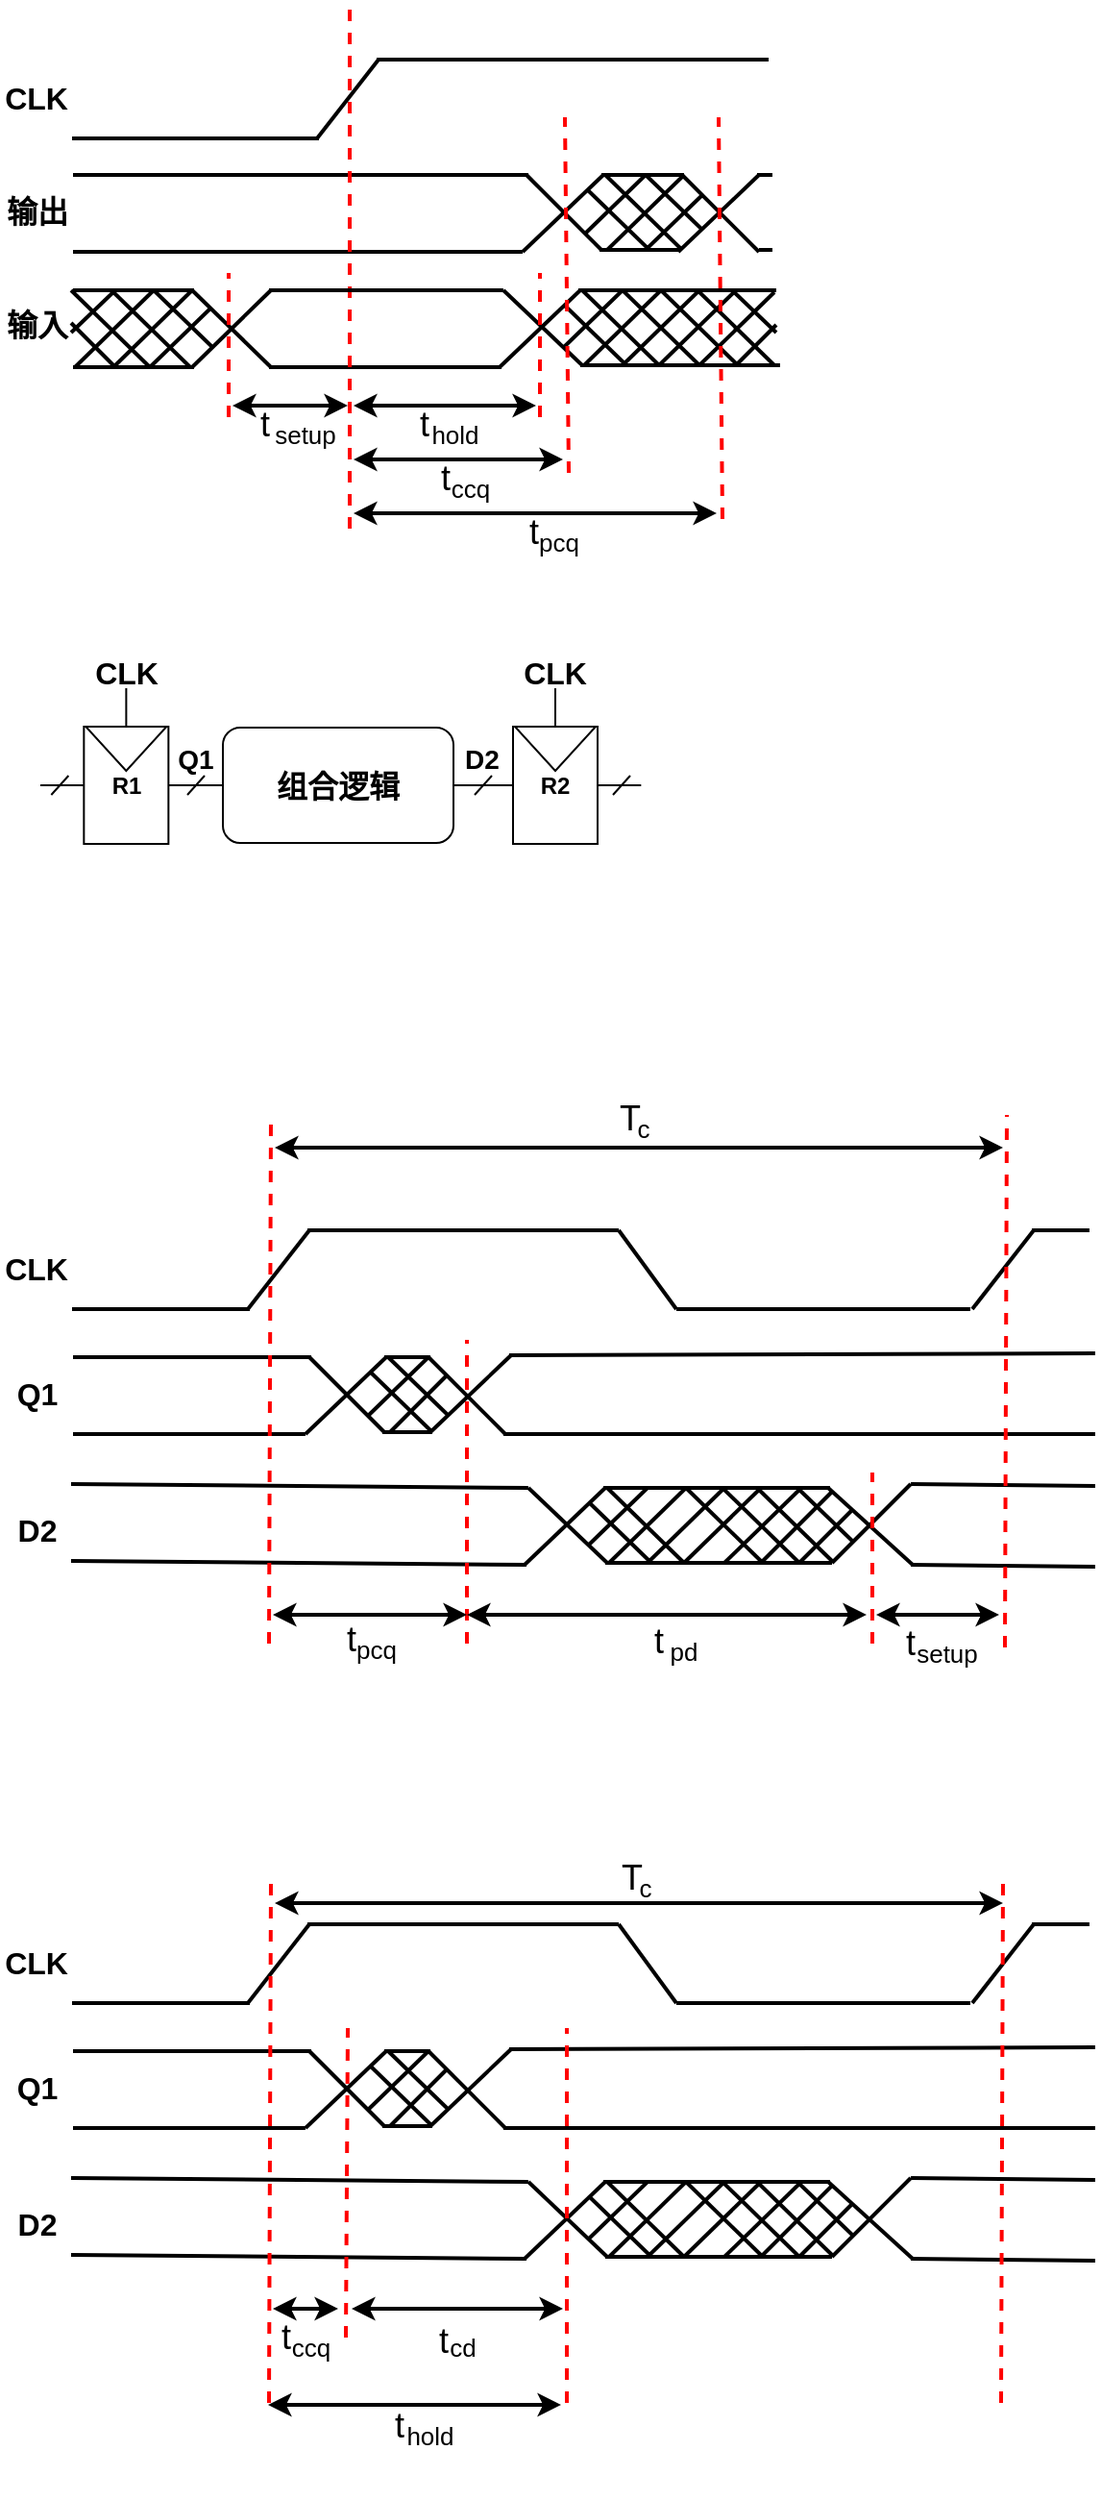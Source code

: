 <mxfile version="14.1.8" type="device"><diagram id="nhu87JYntG-xv5mdBxe4" name="第 1 页"><mxGraphModel dx="221" dy="861" grid="0" gridSize="10" guides="1" tooltips="1" connect="1" arrows="1" fold="1" page="0" pageScale="1" pageWidth="827" pageHeight="1169" math="0" shadow="0"><root><mxCell id="0"/><mxCell id="1" parent="0"/><mxCell id="WSXfVGeZYD7CSuH8frud-1" value="" style="endArrow=none;html=1;strokeWidth=2;" edge="1" parent="1"><mxGeometry width="50" height="50" relative="1" as="geometry"><mxPoint x="625" y="-6" as="sourcePoint"/><mxPoint x="829" y="-6" as="targetPoint"/></mxGeometry></mxCell><mxCell id="WSXfVGeZYD7CSuH8frud-2" value="" style="endArrow=none;html=1;strokeWidth=2;" edge="1" parent="1"><mxGeometry width="50" height="50" relative="1" as="geometry"><mxPoint x="626" y="-6" as="sourcePoint"/><mxPoint x="594" y="35" as="targetPoint"/></mxGeometry></mxCell><mxCell id="WSXfVGeZYD7CSuH8frud-3" value="" style="endArrow=none;html=1;strokeWidth=2;" edge="1" parent="1"><mxGeometry width="50" height="50" relative="1" as="geometry"><mxPoint x="466.5" y="35" as="sourcePoint"/><mxPoint x="595" y="35" as="targetPoint"/></mxGeometry></mxCell><mxCell id="WSXfVGeZYD7CSuH8frud-4" value="" style="endArrow=none;html=1;strokeWidth=2;" edge="1" parent="1"><mxGeometry width="50" height="50" relative="1" as="geometry"><mxPoint x="467" y="54" as="sourcePoint"/><mxPoint x="704" y="54" as="targetPoint"/></mxGeometry></mxCell><mxCell id="WSXfVGeZYD7CSuH8frud-5" value="" style="endArrow=none;html=1;strokeWidth=2;" edge="1" parent="1"><mxGeometry width="50" height="50" relative="1" as="geometry"><mxPoint x="703" y="54" as="sourcePoint"/><mxPoint x="742" y="93" as="targetPoint"/></mxGeometry></mxCell><mxCell id="WSXfVGeZYD7CSuH8frud-6" value="" style="endArrow=none;html=1;strokeWidth=2;" edge="1" parent="1"><mxGeometry width="50" height="50" relative="1" as="geometry"><mxPoint x="467" y="94" as="sourcePoint"/><mxPoint x="701" y="94" as="targetPoint"/></mxGeometry></mxCell><mxCell id="WSXfVGeZYD7CSuH8frud-7" value="" style="endArrow=none;html=1;strokeWidth=2;" edge="1" parent="1"><mxGeometry width="50" height="50" relative="1" as="geometry"><mxPoint x="467" y="114" as="sourcePoint"/><mxPoint x="530" y="114" as="targetPoint"/></mxGeometry></mxCell><mxCell id="WSXfVGeZYD7CSuH8frud-8" value="" style="endArrow=none;html=1;strokeWidth=2;" edge="1" parent="1"><mxGeometry width="50" height="50" relative="1" as="geometry"><mxPoint x="529" y="114" as="sourcePoint"/><mxPoint x="570" y="154" as="targetPoint"/></mxGeometry></mxCell><mxCell id="WSXfVGeZYD7CSuH8frud-9" value="" style="endArrow=none;html=1;strokeWidth=2;" edge="1" parent="1"><mxGeometry width="50" height="50" relative="1" as="geometry"><mxPoint x="569" y="154" as="sourcePoint"/><mxPoint x="690" y="154" as="targetPoint"/></mxGeometry></mxCell><mxCell id="WSXfVGeZYD7CSuH8frud-17" value="&lt;span style=&quot;font-size: 16px&quot;&gt;&lt;b&gt;CLK&lt;/b&gt;&lt;/span&gt;" style="text;html=1;strokeColor=none;fillColor=none;align=center;verticalAlign=middle;whiteSpace=wrap;rounded=0;" vertex="1" parent="1"><mxGeometry x="438" y="4" width="20" height="20" as="geometry"/></mxCell><mxCell id="WSXfVGeZYD7CSuH8frud-21" value="" style="endArrow=none;html=1;strokeWidth=2;dashed=1;strokeColor=#FF0000;" edge="1" parent="1"><mxGeometry width="50" height="50" relative="1" as="geometry"><mxPoint x="611" y="238" as="sourcePoint"/><mxPoint x="611" y="-36" as="targetPoint"/></mxGeometry></mxCell><mxCell id="WSXfVGeZYD7CSuH8frud-22" value="" style="group" vertex="1" connectable="0" parent="1"><mxGeometry x="547" y="174" width="53" height="25" as="geometry"/></mxCell><mxCell id="WSXfVGeZYD7CSuH8frud-23" value="&lt;font style=&quot;font-size: 18px&quot;&gt;t&lt;/font&gt;" style="text;html=1;strokeColor=none;fillColor=none;align=center;verticalAlign=middle;whiteSpace=wrap;rounded=0;" vertex="1" parent="WSXfVGeZYD7CSuH8frud-22"><mxGeometry width="40" height="20" as="geometry"/></mxCell><mxCell id="WSXfVGeZYD7CSuH8frud-24" value="&lt;font style=&quot;font-size: 13px&quot;&gt;setup&lt;/font&gt;" style="text;html=1;strokeColor=none;fillColor=none;align=center;verticalAlign=middle;whiteSpace=wrap;rounded=0;" vertex="1" parent="WSXfVGeZYD7CSuH8frud-22"><mxGeometry x="21" y="5" width="40" height="20" as="geometry"/></mxCell><mxCell id="WSXfVGeZYD7CSuH8frud-25" value="" style="endArrow=classic;html=1;strokeColor=#000000;strokeWidth=2;startArrow=classic;startFill=1;" edge="1" parent="1"><mxGeometry width="50" height="50" relative="1" as="geometry"><mxPoint x="550" y="174" as="sourcePoint"/><mxPoint x="610" y="174" as="targetPoint"/></mxGeometry></mxCell><mxCell id="WSXfVGeZYD7CSuH8frud-27" value="&lt;span style=&quot;font-size: 16px&quot;&gt;&lt;b&gt;输出&lt;/b&gt;&lt;/span&gt;" style="text;html=1;strokeColor=none;fillColor=none;align=center;verticalAlign=middle;whiteSpace=wrap;rounded=0;" vertex="1" parent="1"><mxGeometry x="429.5" y="63" width="37" height="20" as="geometry"/></mxCell><mxCell id="WSXfVGeZYD7CSuH8frud-28" value="&lt;span style=&quot;font-size: 16px&quot;&gt;&lt;b&gt;输入&lt;/b&gt;&lt;/span&gt;" style="text;html=1;strokeColor=none;fillColor=none;align=center;verticalAlign=middle;whiteSpace=wrap;rounded=0;" vertex="1" parent="1"><mxGeometry x="429.5" y="122" width="37" height="20" as="geometry"/></mxCell><mxCell id="WSXfVGeZYD7CSuH8frud-30" value="" style="endArrow=none;html=1;strokeWidth=2;" edge="1" parent="1"><mxGeometry width="50" height="50" relative="1" as="geometry"><mxPoint x="701" y="94" as="sourcePoint"/><mxPoint x="743" y="54" as="targetPoint"/></mxGeometry></mxCell><mxCell id="WSXfVGeZYD7CSuH8frud-31" value="" style="endArrow=none;html=1;strokeWidth=2;" edge="1" parent="1"><mxGeometry width="50" height="50" relative="1" as="geometry"><mxPoint x="742" y="54" as="sourcePoint"/><mxPoint x="785" y="54" as="targetPoint"/></mxGeometry></mxCell><mxCell id="WSXfVGeZYD7CSuH8frud-32" value="" style="endArrow=none;html=1;strokeWidth=2;" edge="1" parent="1"><mxGeometry width="50" height="50" relative="1" as="geometry"><mxPoint x="741" y="93" as="sourcePoint"/><mxPoint x="783" y="93" as="targetPoint"/></mxGeometry></mxCell><mxCell id="WSXfVGeZYD7CSuH8frud-33" value="" style="endArrow=none;html=1;strokeWidth=2;" edge="1" parent="1"><mxGeometry width="50" height="50" relative="1" as="geometry"><mxPoint x="529" y="154" as="sourcePoint"/><mxPoint x="570" y="114" as="targetPoint"/></mxGeometry></mxCell><mxCell id="WSXfVGeZYD7CSuH8frud-34" value="" style="endArrow=none;html=1;strokeWidth=2;" edge="1" parent="1"><mxGeometry width="50" height="50" relative="1" as="geometry"><mxPoint x="569" y="114" as="sourcePoint"/><mxPoint x="691" y="114" as="targetPoint"/></mxGeometry></mxCell><mxCell id="WSXfVGeZYD7CSuH8frud-35" value="" style="endArrow=none;html=1;strokeWidth=2;" edge="1" parent="1"><mxGeometry width="50" height="50" relative="1" as="geometry"><mxPoint x="467" y="154" as="sourcePoint"/><mxPoint x="530" y="154" as="targetPoint"/></mxGeometry></mxCell><mxCell id="WSXfVGeZYD7CSuH8frud-36" value="" style="endArrow=none;html=1;strokeWidth=2;" edge="1" parent="1"><mxGeometry width="50" height="50" relative="1" as="geometry"><mxPoint x="730" y="114" as="sourcePoint"/><mxPoint x="833" y="114" as="targetPoint"/></mxGeometry></mxCell><mxCell id="WSXfVGeZYD7CSuH8frud-37" value="" style="endArrow=none;html=1;strokeWidth=2;" edge="1" parent="1"><mxGeometry width="50" height="50" relative="1" as="geometry"><mxPoint x="689" y="154" as="sourcePoint"/><mxPoint x="731" y="114" as="targetPoint"/></mxGeometry></mxCell><mxCell id="WSXfVGeZYD7CSuH8frud-38" value="" style="endArrow=none;html=1;strokeWidth=2;" edge="1" parent="1"><mxGeometry width="50" height="50" relative="1" as="geometry"><mxPoint x="691" y="114" as="sourcePoint"/><mxPoint x="732" y="153" as="targetPoint"/></mxGeometry></mxCell><mxCell id="WSXfVGeZYD7CSuH8frud-39" value="" style="endArrow=none;html=1;strokeWidth=2;" edge="1" parent="1"><mxGeometry width="50" height="50" relative="1" as="geometry"><mxPoint x="731" y="153" as="sourcePoint"/><mxPoint x="835" y="153" as="targetPoint"/></mxGeometry></mxCell><mxCell id="WSXfVGeZYD7CSuH8frud-40" value="" style="endArrow=none;html=1;strokeWidth=2;dashed=1;strokeColor=#FF0000;" edge="1" parent="1"><mxGeometry width="50" height="50" relative="1" as="geometry"><mxPoint x="548" y="180" as="sourcePoint"/><mxPoint x="548" y="105" as="targetPoint"/></mxGeometry></mxCell><mxCell id="WSXfVGeZYD7CSuH8frud-41" value="" style="endArrow=none;html=1;strokeWidth=2;" edge="1" parent="1"><mxGeometry width="50" height="50" relative="1" as="geometry"><mxPoint x="487" y="114" as="sourcePoint"/><mxPoint x="528" y="154" as="targetPoint"/></mxGeometry></mxCell><mxCell id="WSXfVGeZYD7CSuH8frud-42" value="" style="endArrow=none;html=1;strokeWidth=2;" edge="1" parent="1"><mxGeometry width="50" height="50" relative="1" as="geometry"><mxPoint x="466.0" y="114" as="sourcePoint"/><mxPoint x="507" y="154" as="targetPoint"/></mxGeometry></mxCell><mxCell id="WSXfVGeZYD7CSuH8frud-43" value="" style="endArrow=none;html=1;strokeWidth=2;" edge="1" parent="1"><mxGeometry width="50" height="50" relative="1" as="geometry"><mxPoint x="488" y="154" as="sourcePoint"/><mxPoint x="529" y="114" as="targetPoint"/></mxGeometry></mxCell><mxCell id="WSXfVGeZYD7CSuH8frud-44" value="" style="endArrow=none;html=1;strokeWidth=2;" edge="1" parent="1"><mxGeometry width="50" height="50" relative="1" as="geometry"><mxPoint x="468" y="154" as="sourcePoint"/><mxPoint x="509" y="114" as="targetPoint"/></mxGeometry></mxCell><mxCell id="WSXfVGeZYD7CSuH8frud-45" value="" style="endArrow=none;html=1;strokeWidth=2;" edge="1" parent="1"><mxGeometry width="50" height="50" relative="1" as="geometry"><mxPoint x="509.0" y="114" as="sourcePoint"/><mxPoint x="540" y="144" as="targetPoint"/></mxGeometry></mxCell><mxCell id="WSXfVGeZYD7CSuH8frud-46" value="" style="endArrow=none;html=1;strokeWidth=2;" edge="1" parent="1"><mxGeometry width="50" height="50" relative="1" as="geometry"><mxPoint x="507" y="154" as="sourcePoint"/><mxPoint x="539" y="123" as="targetPoint"/></mxGeometry></mxCell><mxCell id="WSXfVGeZYD7CSuH8frud-47" value="" style="endArrow=none;html=1;strokeWidth=2;" edge="1" parent="1"><mxGeometry width="50" height="50" relative="1" as="geometry"><mxPoint x="732" y="114" as="sourcePoint"/><mxPoint x="772" y="153" as="targetPoint"/></mxGeometry></mxCell><mxCell id="WSXfVGeZYD7CSuH8frud-48" value="" style="endArrow=none;html=1;strokeWidth=2;" edge="1" parent="1"><mxGeometry width="50" height="50" relative="1" as="geometry"><mxPoint x="753" y="114" as="sourcePoint"/><mxPoint x="793" y="153" as="targetPoint"/></mxGeometry></mxCell><mxCell id="WSXfVGeZYD7CSuH8frud-49" value="" style="endArrow=none;html=1;strokeWidth=2;" edge="1" parent="1"><mxGeometry width="50" height="50" relative="1" as="geometry"><mxPoint x="773.0" y="114" as="sourcePoint"/><mxPoint x="813" y="153" as="targetPoint"/></mxGeometry></mxCell><mxCell id="WSXfVGeZYD7CSuH8frud-50" value="" style="endArrow=none;html=1;strokeWidth=2;" edge="1" parent="1"><mxGeometry width="50" height="50" relative="1" as="geometry"><mxPoint x="733" y="153" as="sourcePoint"/><mxPoint x="773" y="114" as="targetPoint"/></mxGeometry></mxCell><mxCell id="WSXfVGeZYD7CSuH8frud-51" value="" style="endArrow=none;html=1;strokeWidth=2;" edge="1" parent="1"><mxGeometry width="50" height="50" relative="1" as="geometry"><mxPoint x="753" y="153" as="sourcePoint"/><mxPoint x="793" y="114" as="targetPoint"/></mxGeometry></mxCell><mxCell id="WSXfVGeZYD7CSuH8frud-52" value="" style="endArrow=none;html=1;strokeWidth=2;" edge="1" parent="1"><mxGeometry width="50" height="50" relative="1" as="geometry"><mxPoint x="772" y="153" as="sourcePoint"/><mxPoint x="811" y="115" as="targetPoint"/></mxGeometry></mxCell><mxCell id="WSXfVGeZYD7CSuH8frud-53" value="" style="endArrow=none;html=1;strokeWidth=2;" edge="1" parent="1"><mxGeometry width="50" height="50" relative="1" as="geometry"><mxPoint x="723" y="122" as="sourcePoint"/><mxPoint x="755" y="153" as="targetPoint"/></mxGeometry></mxCell><mxCell id="WSXfVGeZYD7CSuH8frud-54" value="" style="endArrow=none;html=1;strokeWidth=2;" edge="1" parent="1"><mxGeometry width="50" height="50" relative="1" as="geometry"><mxPoint x="722" y="144" as="sourcePoint"/><mxPoint x="753" y="114" as="targetPoint"/></mxGeometry></mxCell><mxCell id="WSXfVGeZYD7CSuH8frud-55" value="" style="endArrow=none;html=1;strokeWidth=2;" edge="1" parent="1"><mxGeometry width="50" height="50" relative="1" as="geometry"><mxPoint x="792" y="114.0" as="sourcePoint"/><mxPoint x="832" y="153" as="targetPoint"/></mxGeometry></mxCell><mxCell id="WSXfVGeZYD7CSuH8frud-56" value="" style="endArrow=none;html=1;strokeWidth=2;" edge="1" parent="1"><mxGeometry width="50" height="50" relative="1" as="geometry"><mxPoint x="793" y="153" as="sourcePoint"/><mxPoint x="832.0" y="115" as="targetPoint"/></mxGeometry></mxCell><mxCell id="WSXfVGeZYD7CSuH8frud-57" value="" style="endArrow=none;html=1;strokeWidth=2;" edge="1" parent="1"><mxGeometry width="50" height="50" relative="1" as="geometry"><mxPoint x="810" y="114.0" as="sourcePoint"/><mxPoint x="833" y="136" as="targetPoint"/></mxGeometry></mxCell><mxCell id="WSXfVGeZYD7CSuH8frud-58" value="" style="endArrow=none;html=1;strokeWidth=2;" edge="1" parent="1"><mxGeometry width="50" height="50" relative="1" as="geometry"><mxPoint x="812" y="153" as="sourcePoint"/><mxPoint x="833" y="132" as="targetPoint"/></mxGeometry></mxCell><mxCell id="WSXfVGeZYD7CSuH8frud-60" value="" style="endArrow=none;html=1;strokeWidth=2;dashed=1;strokeColor=#FF0000;" edge="1" parent="1"><mxGeometry width="50" height="50" relative="1" as="geometry"><mxPoint x="710" y="180" as="sourcePoint"/><mxPoint x="710" y="105" as="targetPoint"/></mxGeometry></mxCell><mxCell id="WSXfVGeZYD7CSuH8frud-61" value="" style="endArrow=classic;html=1;strokeColor=#000000;strokeWidth=2;startArrow=classic;startFill=1;" edge="1" parent="1"><mxGeometry width="50" height="50" relative="1" as="geometry"><mxPoint x="613" y="174" as="sourcePoint"/><mxPoint x="708" y="174" as="targetPoint"/></mxGeometry></mxCell><mxCell id="WSXfVGeZYD7CSuH8frud-62" value="" style="endArrow=none;html=1;strokeWidth=2;dashed=1;strokeColor=#FF0000;" edge="1" parent="1"><mxGeometry width="50" height="50" relative="1" as="geometry"><mxPoint x="725" y="209" as="sourcePoint"/><mxPoint x="723" y="24" as="targetPoint"/></mxGeometry></mxCell><mxCell id="WSXfVGeZYD7CSuH8frud-63" value="" style="endArrow=classic;html=1;strokeColor=#000000;strokeWidth=2;startArrow=classic;startFill=1;" edge="1" parent="1"><mxGeometry width="50" height="50" relative="1" as="geometry"><mxPoint x="613" y="202" as="sourcePoint"/><mxPoint x="722" y="202" as="targetPoint"/></mxGeometry></mxCell><mxCell id="WSXfVGeZYD7CSuH8frud-64" value="" style="endArrow=none;html=1;strokeWidth=2;" edge="1" parent="1"><mxGeometry width="50" height="50" relative="1" as="geometry"><mxPoint x="784" y="54" as="sourcePoint"/><mxPoint x="824" y="94" as="targetPoint"/></mxGeometry></mxCell><mxCell id="WSXfVGeZYD7CSuH8frud-65" value="" style="endArrow=none;html=1;strokeWidth=2;" edge="1" parent="1"><mxGeometry width="50" height="50" relative="1" as="geometry"><mxPoint x="782" y="94" as="sourcePoint"/><mxPoint x="824" y="54" as="targetPoint"/></mxGeometry></mxCell><mxCell id="WSXfVGeZYD7CSuH8frud-66" value="" style="endArrow=none;html=1;strokeWidth=2;" edge="1" parent="1"><mxGeometry width="50" height="50" relative="1" as="geometry"><mxPoint x="744" y="54" as="sourcePoint"/><mxPoint x="784" y="93" as="targetPoint"/></mxGeometry></mxCell><mxCell id="WSXfVGeZYD7CSuH8frud-67" value="" style="endArrow=none;html=1;strokeWidth=2;" edge="1" parent="1"><mxGeometry width="50" height="50" relative="1" as="geometry"><mxPoint x="735" y="62" as="sourcePoint"/><mxPoint x="767" y="93" as="targetPoint"/></mxGeometry></mxCell><mxCell id="WSXfVGeZYD7CSuH8frud-68" value="" style="endArrow=none;html=1;strokeWidth=2;" edge="1" parent="1"><mxGeometry width="50" height="50" relative="1" as="geometry"><mxPoint x="765" y="54" as="sourcePoint"/><mxPoint x="794" y="82" as="targetPoint"/></mxGeometry></mxCell><mxCell id="WSXfVGeZYD7CSuH8frud-69" value="" style="endArrow=none;html=1;strokeWidth=2;" edge="1" parent="1"><mxGeometry width="50" height="50" relative="1" as="geometry"><mxPoint x="733" y="85" as="sourcePoint"/><mxPoint x="765" y="54" as="targetPoint"/></mxGeometry></mxCell><mxCell id="WSXfVGeZYD7CSuH8frud-70" value="" style="endArrow=none;html=1;strokeWidth=2;" edge="1" parent="1"><mxGeometry width="50" height="50" relative="1" as="geometry"><mxPoint x="745" y="93" as="sourcePoint"/><mxPoint x="784" y="55" as="targetPoint"/></mxGeometry></mxCell><mxCell id="WSXfVGeZYD7CSuH8frud-71" value="" style="endArrow=none;html=1;strokeWidth=2;" edge="1" parent="1"><mxGeometry width="50" height="50" relative="1" as="geometry"><mxPoint x="766" y="92" as="sourcePoint"/><mxPoint x="795" y="64" as="targetPoint"/></mxGeometry></mxCell><mxCell id="WSXfVGeZYD7CSuH8frud-72" value="" style="endArrow=none;html=1;strokeWidth=2;" edge="1" parent="1"><mxGeometry width="50" height="50" relative="1" as="geometry"><mxPoint x="823" y="54" as="sourcePoint"/><mxPoint x="831" y="54" as="targetPoint"/></mxGeometry></mxCell><mxCell id="WSXfVGeZYD7CSuH8frud-73" value="" style="endArrow=none;html=1;strokeWidth=2;" edge="1" parent="1"><mxGeometry width="50" height="50" relative="1" as="geometry"><mxPoint x="824" y="93" as="sourcePoint"/><mxPoint x="831" y="93" as="targetPoint"/></mxGeometry></mxCell><mxCell id="WSXfVGeZYD7CSuH8frud-74" value="" style="endArrow=none;html=1;strokeWidth=2;" edge="1" parent="1"><mxGeometry width="50" height="50" relative="1" as="geometry"><mxPoint x="824" y="93" as="sourcePoint"/><mxPoint x="830" y="93" as="targetPoint"/></mxGeometry></mxCell><mxCell id="WSXfVGeZYD7CSuH8frud-75" value="" style="endArrow=none;html=1;strokeWidth=2;dashed=1;strokeColor=#FF0000;" edge="1" parent="1"><mxGeometry width="50" height="50" relative="1" as="geometry"><mxPoint x="805" y="233" as="sourcePoint"/><mxPoint x="803" y="24" as="targetPoint"/></mxGeometry></mxCell><mxCell id="WSXfVGeZYD7CSuH8frud-76" value="" style="endArrow=classic;html=1;strokeColor=#000000;strokeWidth=2;startArrow=classic;startFill=1;" edge="1" parent="1"><mxGeometry width="50" height="50" relative="1" as="geometry"><mxPoint x="613.0" y="230" as="sourcePoint"/><mxPoint x="802" y="230" as="targetPoint"/></mxGeometry></mxCell><mxCell id="WSXfVGeZYD7CSuH8frud-77" value="" style="group" vertex="1" connectable="0" parent="1"><mxGeometry x="630" y="174" width="53" height="25" as="geometry"/></mxCell><mxCell id="WSXfVGeZYD7CSuH8frud-78" value="&lt;font style=&quot;font-size: 18px&quot;&gt;t&lt;/font&gt;" style="text;html=1;strokeColor=none;fillColor=none;align=center;verticalAlign=middle;whiteSpace=wrap;rounded=0;" vertex="1" parent="WSXfVGeZYD7CSuH8frud-77"><mxGeometry width="40" height="20" as="geometry"/></mxCell><mxCell id="WSXfVGeZYD7CSuH8frud-79" value="&lt;font style=&quot;font-size: 13px&quot;&gt;hold&lt;/font&gt;" style="text;html=1;strokeColor=none;fillColor=none;align=center;verticalAlign=middle;whiteSpace=wrap;rounded=0;" vertex="1" parent="WSXfVGeZYD7CSuH8frud-77"><mxGeometry x="16" y="5" width="40" height="20" as="geometry"/></mxCell><mxCell id="WSXfVGeZYD7CSuH8frud-80" value="" style="group" vertex="1" connectable="0" parent="1"><mxGeometry x="641" y="202" width="53" height="25" as="geometry"/></mxCell><mxCell id="WSXfVGeZYD7CSuH8frud-81" value="&lt;font style=&quot;font-size: 18px&quot;&gt;t&lt;/font&gt;" style="text;html=1;strokeColor=none;fillColor=none;align=center;verticalAlign=middle;whiteSpace=wrap;rounded=0;" vertex="1" parent="WSXfVGeZYD7CSuH8frud-80"><mxGeometry width="40" height="20" as="geometry"/></mxCell><mxCell id="WSXfVGeZYD7CSuH8frud-82" value="&lt;font style=&quot;font-size: 13px&quot;&gt;ccq&lt;/font&gt;" style="text;html=1;strokeColor=none;fillColor=none;align=center;verticalAlign=middle;whiteSpace=wrap;rounded=0;" vertex="1" parent="WSXfVGeZYD7CSuH8frud-80"><mxGeometry x="13" y="5" width="40" height="20" as="geometry"/></mxCell><mxCell id="WSXfVGeZYD7CSuH8frud-83" value="" style="group" vertex="1" connectable="0" parent="1"><mxGeometry x="687" y="230" width="53" height="25" as="geometry"/></mxCell><mxCell id="WSXfVGeZYD7CSuH8frud-84" value="&lt;font style=&quot;font-size: 18px&quot;&gt;t&lt;/font&gt;" style="text;html=1;strokeColor=none;fillColor=none;align=center;verticalAlign=middle;whiteSpace=wrap;rounded=0;" vertex="1" parent="WSXfVGeZYD7CSuH8frud-83"><mxGeometry width="40" height="20" as="geometry"/></mxCell><mxCell id="WSXfVGeZYD7CSuH8frud-85" value="&lt;font style=&quot;font-size: 13px&quot;&gt;pcq&lt;/font&gt;" style="text;html=1;strokeColor=none;fillColor=none;align=center;verticalAlign=middle;whiteSpace=wrap;rounded=0;" vertex="1" parent="WSXfVGeZYD7CSuH8frud-83"><mxGeometry x="13" y="5" width="40" height="20" as="geometry"/></mxCell><mxCell id="WSXfVGeZYD7CSuH8frud-86" value="" style="endArrow=none;html=1;strokeWidth=2;" edge="1" parent="1"><mxGeometry width="50" height="50" relative="1" as="geometry"><mxPoint x="466" y="131" as="sourcePoint"/><mxPoint x="489" y="154" as="targetPoint"/></mxGeometry></mxCell><mxCell id="WSXfVGeZYD7CSuH8frud-87" value="" style="endArrow=none;html=1;strokeWidth=2;" edge="1" parent="1"><mxGeometry width="50" height="50" relative="1" as="geometry"><mxPoint x="466" y="136" as="sourcePoint"/><mxPoint x="489" y="114" as="targetPoint"/></mxGeometry></mxCell><mxCell id="WSXfVGeZYD7CSuH8frud-103" style="edgeStyle=orthogonalEdgeStyle;rounded=0;orthogonalLoop=1;jettySize=auto;html=1;entryX=0;entryY=0.5;entryDx=0;entryDy=0;startArrow=none;startFill=0;endArrow=none;endFill=0;strokeColor=#000000;strokeWidth=1;" edge="1" parent="1" source="WSXfVGeZYD7CSuH8frud-90" target="WSXfVGeZYD7CSuH8frud-98"><mxGeometry relative="1" as="geometry"/></mxCell><mxCell id="WSXfVGeZYD7CSuH8frud-90" value="&lt;font style=&quot;font-size: 16px&quot;&gt;&lt;b&gt;组合逻辑&lt;/b&gt;&lt;/font&gt;" style="rounded=1;whiteSpace=wrap;html=1;" vertex="1" parent="1"><mxGeometry x="545" y="341.5" width="120" height="60" as="geometry"/></mxCell><mxCell id="WSXfVGeZYD7CSuH8frud-96" value="" style="group" vertex="1" connectable="0" parent="1"><mxGeometry x="472.67" y="303" width="44" height="99" as="geometry"/></mxCell><mxCell id="WSXfVGeZYD7CSuH8frud-88" value="&lt;b&gt;R1&lt;/b&gt;" style="rounded=0;whiteSpace=wrap;html=1;" vertex="1" parent="WSXfVGeZYD7CSuH8frud-96"><mxGeometry y="38" width="44" height="61" as="geometry"/></mxCell><mxCell id="WSXfVGeZYD7CSuH8frud-95" style="edgeStyle=orthogonalEdgeStyle;rounded=0;orthogonalLoop=1;jettySize=auto;html=1;startArrow=none;startFill=0;endArrow=none;endFill=0;strokeColor=#000000;strokeWidth=1;" edge="1" parent="WSXfVGeZYD7CSuH8frud-96" source="WSXfVGeZYD7CSuH8frud-89"><mxGeometry relative="1" as="geometry"><mxPoint x="22" y="18.262" as="targetPoint"/></mxGeometry></mxCell><mxCell id="WSXfVGeZYD7CSuH8frud-89" value="" style="triangle;whiteSpace=wrap;html=1;rotation=90;" vertex="1" parent="WSXfVGeZYD7CSuH8frud-96"><mxGeometry x="10.5" y="28.5" width="23" height="42" as="geometry"/></mxCell><mxCell id="WSXfVGeZYD7CSuH8frud-94" value="&lt;span style=&quot;font-size: 16px&quot;&gt;&lt;b&gt;CLK&lt;/b&gt;&lt;/span&gt;" style="text;html=1;strokeColor=none;fillColor=none;align=center;verticalAlign=middle;whiteSpace=wrap;rounded=0;" vertex="1" parent="WSXfVGeZYD7CSuH8frud-96"><mxGeometry x="12" width="20" height="20" as="geometry"/></mxCell><mxCell id="WSXfVGeZYD7CSuH8frud-97" value="" style="group" vertex="1" connectable="0" parent="1"><mxGeometry x="696" y="303" width="44" height="99" as="geometry"/></mxCell><mxCell id="WSXfVGeZYD7CSuH8frud-98" value="&lt;b&gt;R2&lt;/b&gt;" style="rounded=0;whiteSpace=wrap;html=1;" vertex="1" parent="WSXfVGeZYD7CSuH8frud-97"><mxGeometry y="38" width="44" height="61" as="geometry"/></mxCell><mxCell id="WSXfVGeZYD7CSuH8frud-99" style="edgeStyle=orthogonalEdgeStyle;rounded=0;orthogonalLoop=1;jettySize=auto;html=1;startArrow=none;startFill=0;endArrow=none;endFill=0;strokeColor=#000000;strokeWidth=1;" edge="1" parent="WSXfVGeZYD7CSuH8frud-97" source="WSXfVGeZYD7CSuH8frud-100"><mxGeometry relative="1" as="geometry"><mxPoint x="22" y="18.262" as="targetPoint"/></mxGeometry></mxCell><mxCell id="WSXfVGeZYD7CSuH8frud-100" value="" style="triangle;whiteSpace=wrap;html=1;rotation=90;" vertex="1" parent="WSXfVGeZYD7CSuH8frud-97"><mxGeometry x="10.5" y="28.5" width="23" height="42" as="geometry"/></mxCell><mxCell id="WSXfVGeZYD7CSuH8frud-101" value="&lt;span style=&quot;font-size: 16px&quot;&gt;&lt;b&gt;CLK&lt;/b&gt;&lt;/span&gt;" style="text;html=1;strokeColor=none;fillColor=none;align=center;verticalAlign=middle;whiteSpace=wrap;rounded=0;" vertex="1" parent="WSXfVGeZYD7CSuH8frud-97"><mxGeometry x="12" width="20" height="20" as="geometry"/></mxCell><mxCell id="WSXfVGeZYD7CSuH8frud-102" style="edgeStyle=orthogonalEdgeStyle;rounded=0;orthogonalLoop=1;jettySize=auto;html=1;entryX=0;entryY=0.5;entryDx=0;entryDy=0;startArrow=none;startFill=0;endArrow=none;endFill=0;strokeColor=#000000;strokeWidth=1;" edge="1" parent="1" source="WSXfVGeZYD7CSuH8frud-88" target="WSXfVGeZYD7CSuH8frud-90"><mxGeometry relative="1" as="geometry"/></mxCell><mxCell id="WSXfVGeZYD7CSuH8frud-104" style="edgeStyle=orthogonalEdgeStyle;rounded=0;orthogonalLoop=1;jettySize=auto;html=1;startArrow=none;startFill=0;endArrow=none;endFill=0;strokeColor=#000000;strokeWidth=1;" edge="1" parent="1" source="WSXfVGeZYD7CSuH8frud-88"><mxGeometry relative="1" as="geometry"><mxPoint x="450.003" y="371.5" as="targetPoint"/></mxGeometry></mxCell><mxCell id="WSXfVGeZYD7CSuH8frud-105" style="edgeStyle=orthogonalEdgeStyle;rounded=0;orthogonalLoop=1;jettySize=auto;html=1;startArrow=none;startFill=0;endArrow=none;endFill=0;strokeColor=#000000;strokeWidth=1;" edge="1" parent="1" source="WSXfVGeZYD7CSuH8frud-98"><mxGeometry relative="1" as="geometry"><mxPoint x="762.667" y="371.5" as="targetPoint"/></mxGeometry></mxCell><mxCell id="WSXfVGeZYD7CSuH8frud-106" value="" style="endArrow=none;html=1;strokeColor=#000000;strokeWidth=1;" edge="1" parent="1"><mxGeometry width="50" height="50" relative="1" as="geometry"><mxPoint x="526.5" y="376.5" as="sourcePoint"/><mxPoint x="535.5" y="366.5" as="targetPoint"/></mxGeometry></mxCell><mxCell id="WSXfVGeZYD7CSuH8frud-107" value="" style="endArrow=none;html=1;strokeColor=#000000;strokeWidth=1;" edge="1" parent="1"><mxGeometry width="50" height="50" relative="1" as="geometry"><mxPoint x="676" y="376.5" as="sourcePoint"/><mxPoint x="685" y="366.5" as="targetPoint"/></mxGeometry></mxCell><mxCell id="WSXfVGeZYD7CSuH8frud-108" value="" style="endArrow=none;html=1;strokeColor=#000000;strokeWidth=1;" edge="1" parent="1"><mxGeometry width="50" height="50" relative="1" as="geometry"><mxPoint x="455.67" y="376.5" as="sourcePoint"/><mxPoint x="464.67" y="366.5" as="targetPoint"/></mxGeometry></mxCell><mxCell id="WSXfVGeZYD7CSuH8frud-109" value="" style="endArrow=none;html=1;strokeColor=#000000;strokeWidth=1;" edge="1" parent="1"><mxGeometry width="50" height="50" relative="1" as="geometry"><mxPoint x="748" y="376.5" as="sourcePoint"/><mxPoint x="757" y="366.5" as="targetPoint"/></mxGeometry></mxCell><mxCell id="WSXfVGeZYD7CSuH8frud-110" value="&lt;b&gt;&lt;font style=&quot;font-size: 14px&quot;&gt;Q1&lt;/font&gt;&lt;/b&gt;" style="text;html=1;strokeColor=none;fillColor=none;align=center;verticalAlign=middle;whiteSpace=wrap;rounded=0;" vertex="1" parent="1"><mxGeometry x="521" y="348" width="20" height="20" as="geometry"/></mxCell><mxCell id="WSXfVGeZYD7CSuH8frud-111" value="&lt;span style=&quot;font-size: 14px&quot;&gt;&lt;b&gt;D2&lt;/b&gt;&lt;/span&gt;" style="text;html=1;strokeColor=none;fillColor=none;align=center;verticalAlign=middle;whiteSpace=wrap;rounded=0;" vertex="1" parent="1"><mxGeometry x="670" y="348" width="20" height="20" as="geometry"/></mxCell><mxCell id="WSXfVGeZYD7CSuH8frud-112" value="" style="endArrow=none;html=1;strokeWidth=2;" edge="1" parent="1"><mxGeometry width="50" height="50" relative="1" as="geometry"><mxPoint x="589" y="603" as="sourcePoint"/><mxPoint x="751" y="603" as="targetPoint"/></mxGeometry></mxCell><mxCell id="WSXfVGeZYD7CSuH8frud-113" value="" style="endArrow=none;html=1;strokeWidth=2;" edge="1" parent="1"><mxGeometry width="50" height="50" relative="1" as="geometry"><mxPoint x="590" y="603" as="sourcePoint"/><mxPoint x="558" y="644" as="targetPoint"/></mxGeometry></mxCell><mxCell id="WSXfVGeZYD7CSuH8frud-114" value="" style="endArrow=none;html=1;strokeWidth=2;" edge="1" parent="1"><mxGeometry width="50" height="50" relative="1" as="geometry"><mxPoint x="466.5" y="644" as="sourcePoint"/><mxPoint x="559" y="644" as="targetPoint"/></mxGeometry></mxCell><mxCell id="WSXfVGeZYD7CSuH8frud-115" value="&lt;span style=&quot;font-size: 16px&quot;&gt;&lt;b&gt;CLK&lt;/b&gt;&lt;/span&gt;" style="text;html=1;strokeColor=none;fillColor=none;align=center;verticalAlign=middle;whiteSpace=wrap;rounded=0;" vertex="1" parent="1"><mxGeometry x="438" y="613" width="20" height="20" as="geometry"/></mxCell><mxCell id="WSXfVGeZYD7CSuH8frud-116" value="" style="endArrow=none;html=1;strokeWidth=2;" edge="1" parent="1"><mxGeometry width="50" height="50" relative="1" as="geometry"><mxPoint x="751" y="603" as="sourcePoint"/><mxPoint x="781" y="644" as="targetPoint"/></mxGeometry></mxCell><mxCell id="WSXfVGeZYD7CSuH8frud-117" value="" style="endArrow=none;html=1;strokeWidth=2;" edge="1" parent="1"><mxGeometry width="50" height="50" relative="1" as="geometry"><mxPoint x="781" y="644" as="sourcePoint"/><mxPoint x="934" y="644" as="targetPoint"/></mxGeometry></mxCell><mxCell id="WSXfVGeZYD7CSuH8frud-118" value="" style="endArrow=none;html=1;strokeWidth=2;" edge="1" parent="1"><mxGeometry width="50" height="50" relative="1" as="geometry"><mxPoint x="966" y="603" as="sourcePoint"/><mxPoint x="996" y="603" as="targetPoint"/></mxGeometry></mxCell><mxCell id="WSXfVGeZYD7CSuH8frud-119" value="" style="endArrow=none;html=1;strokeWidth=2;" edge="1" parent="1"><mxGeometry width="50" height="50" relative="1" as="geometry"><mxPoint x="967" y="603" as="sourcePoint"/><mxPoint x="935" y="644" as="targetPoint"/></mxGeometry></mxCell><mxCell id="WSXfVGeZYD7CSuH8frud-121" value="" style="endArrow=none;html=1;strokeWidth=2;" edge="1" parent="1"><mxGeometry width="50" height="50" relative="1" as="geometry"><mxPoint x="467" y="669" as="sourcePoint"/><mxPoint x="591" y="669" as="targetPoint"/></mxGeometry></mxCell><mxCell id="WSXfVGeZYD7CSuH8frud-122" value="" style="endArrow=none;html=1;strokeWidth=2;" edge="1" parent="1"><mxGeometry width="50" height="50" relative="1" as="geometry"><mxPoint x="590" y="669" as="sourcePoint"/><mxPoint x="629" y="708" as="targetPoint"/></mxGeometry></mxCell><mxCell id="WSXfVGeZYD7CSuH8frud-123" value="" style="endArrow=none;html=1;strokeWidth=2;" edge="1" parent="1"><mxGeometry width="50" height="50" relative="1" as="geometry"><mxPoint x="467" y="709" as="sourcePoint"/><mxPoint x="588.0" y="709" as="targetPoint"/></mxGeometry></mxCell><mxCell id="WSXfVGeZYD7CSuH8frud-124" value="&lt;span style=&quot;font-size: 16px&quot;&gt;&lt;b&gt;Q1&lt;/b&gt;&lt;/span&gt;" style="text;html=1;strokeColor=none;fillColor=none;align=center;verticalAlign=middle;whiteSpace=wrap;rounded=0;" vertex="1" parent="1"><mxGeometry x="429.5" y="678" width="37" height="20" as="geometry"/></mxCell><mxCell id="WSXfVGeZYD7CSuH8frud-125" value="" style="endArrow=none;html=1;strokeWidth=2;" edge="1" parent="1"><mxGeometry width="50" height="50" relative="1" as="geometry"><mxPoint x="588.0" y="709" as="sourcePoint"/><mxPoint x="630" y="669" as="targetPoint"/></mxGeometry></mxCell><mxCell id="WSXfVGeZYD7CSuH8frud-126" value="" style="endArrow=none;html=1;strokeWidth=2;" edge="1" parent="1"><mxGeometry width="50" height="50" relative="1" as="geometry"><mxPoint x="629" y="669" as="sourcePoint"/><mxPoint x="653" y="669" as="targetPoint"/></mxGeometry></mxCell><mxCell id="WSXfVGeZYD7CSuH8frud-127" value="" style="endArrow=none;html=1;strokeWidth=2;" edge="1" parent="1"><mxGeometry width="50" height="50" relative="1" as="geometry"><mxPoint x="628.0" y="708" as="sourcePoint"/><mxPoint x="654" y="708" as="targetPoint"/></mxGeometry></mxCell><mxCell id="WSXfVGeZYD7CSuH8frud-128" value="" style="endArrow=none;html=1;strokeWidth=2;" edge="1" parent="1"><mxGeometry width="50" height="50" relative="1" as="geometry"><mxPoint x="652" y="669" as="sourcePoint"/><mxPoint x="692" y="709" as="targetPoint"/></mxGeometry></mxCell><mxCell id="WSXfVGeZYD7CSuH8frud-129" value="" style="endArrow=none;html=1;strokeWidth=2;" edge="1" parent="1"><mxGeometry width="50" height="50" relative="1" as="geometry"><mxPoint x="653" y="708" as="sourcePoint"/><mxPoint x="695" y="668" as="targetPoint"/></mxGeometry></mxCell><mxCell id="WSXfVGeZYD7CSuH8frud-130" value="" style="endArrow=none;html=1;strokeWidth=2;" edge="1" parent="1"><mxGeometry width="50" height="50" relative="1" as="geometry"><mxPoint x="631" y="669" as="sourcePoint"/><mxPoint x="662" y="699" as="targetPoint"/></mxGeometry></mxCell><mxCell id="WSXfVGeZYD7CSuH8frud-131" value="" style="endArrow=none;html=1;strokeWidth=2;" edge="1" parent="1"><mxGeometry width="50" height="50" relative="1" as="geometry"><mxPoint x="622" y="677" as="sourcePoint"/><mxPoint x="654" y="708" as="targetPoint"/></mxGeometry></mxCell><mxCell id="WSXfVGeZYD7CSuH8frud-133" value="" style="endArrow=none;html=1;strokeWidth=2;" edge="1" parent="1"><mxGeometry width="50" height="50" relative="1" as="geometry"><mxPoint x="620" y="700" as="sourcePoint"/><mxPoint x="652" y="669" as="targetPoint"/></mxGeometry></mxCell><mxCell id="WSXfVGeZYD7CSuH8frud-134" value="" style="endArrow=none;html=1;strokeWidth=2;" edge="1" parent="1"><mxGeometry width="50" height="50" relative="1" as="geometry"><mxPoint x="632" y="708" as="sourcePoint"/><mxPoint x="662" y="678" as="targetPoint"/></mxGeometry></mxCell><mxCell id="WSXfVGeZYD7CSuH8frud-136" value="" style="endArrow=none;html=1;strokeWidth=2;" edge="1" parent="1"><mxGeometry width="50" height="50" relative="1" as="geometry"><mxPoint x="694" y="668" as="sourcePoint"/><mxPoint x="999" y="667" as="targetPoint"/></mxGeometry></mxCell><mxCell id="WSXfVGeZYD7CSuH8frud-138" value="" style="endArrow=none;html=1;strokeWidth=2;" edge="1" parent="1"><mxGeometry width="50" height="50" relative="1" as="geometry"><mxPoint x="691" y="709" as="sourcePoint"/><mxPoint x="999" y="709" as="targetPoint"/></mxGeometry></mxCell><mxCell id="WSXfVGeZYD7CSuH8frud-141" value="" style="endArrow=none;html=1;strokeWidth=2;" edge="1" parent="1"><mxGeometry width="50" height="50" relative="1" as="geometry"><mxPoint x="466" y="775" as="sourcePoint"/><mxPoint x="703" y="777" as="targetPoint"/></mxGeometry></mxCell><mxCell id="WSXfVGeZYD7CSuH8frud-143" value="" style="endArrow=none;html=1;strokeWidth=2;" edge="1" parent="1"><mxGeometry width="50" height="50" relative="1" as="geometry"><mxPoint x="466" y="735" as="sourcePoint"/><mxPoint x="704.0" y="737" as="targetPoint"/></mxGeometry></mxCell><mxCell id="WSXfVGeZYD7CSuH8frud-145" value="" style="endArrow=none;html=1;strokeWidth=2;" edge="1" parent="1"><mxGeometry width="50" height="50" relative="1" as="geometry"><mxPoint x="743" y="737" as="sourcePoint"/><mxPoint x="861" y="737" as="targetPoint"/></mxGeometry></mxCell><mxCell id="WSXfVGeZYD7CSuH8frud-146" value="" style="endArrow=none;html=1;strokeWidth=2;" edge="1" parent="1"><mxGeometry width="50" height="50" relative="1" as="geometry"><mxPoint x="702" y="777" as="sourcePoint"/><mxPoint x="744.0" y="737" as="targetPoint"/></mxGeometry></mxCell><mxCell id="WSXfVGeZYD7CSuH8frud-147" value="" style="endArrow=none;html=1;strokeWidth=2;" edge="1" parent="1"><mxGeometry width="50" height="50" relative="1" as="geometry"><mxPoint x="704.0" y="737" as="sourcePoint"/><mxPoint x="745" y="776" as="targetPoint"/></mxGeometry></mxCell><mxCell id="WSXfVGeZYD7CSuH8frud-148" value="" style="endArrow=none;html=1;strokeWidth=2;" edge="1" parent="1"><mxGeometry width="50" height="50" relative="1" as="geometry"><mxPoint x="744.0" y="776" as="sourcePoint"/><mxPoint x="862" y="776" as="targetPoint"/></mxGeometry></mxCell><mxCell id="WSXfVGeZYD7CSuH8frud-155" value="" style="endArrow=none;html=1;strokeWidth=2;" edge="1" parent="1"><mxGeometry width="50" height="50" relative="1" as="geometry"><mxPoint x="745" y="737" as="sourcePoint"/><mxPoint x="785" y="776" as="targetPoint"/></mxGeometry></mxCell><mxCell id="WSXfVGeZYD7CSuH8frud-156" value="" style="endArrow=none;html=1;strokeWidth=2;" edge="1" parent="1"><mxGeometry width="50" height="50" relative="1" as="geometry"><mxPoint x="844" y="737" as="sourcePoint"/><mxPoint x="873" y="765" as="targetPoint"/></mxGeometry></mxCell><mxCell id="WSXfVGeZYD7CSuH8frud-157" value="" style="endArrow=none;html=1;strokeWidth=2;" edge="1" parent="1"><mxGeometry width="50" height="50" relative="1" as="geometry"><mxPoint x="786" y="737" as="sourcePoint"/><mxPoint x="826" y="776" as="targetPoint"/></mxGeometry></mxCell><mxCell id="WSXfVGeZYD7CSuH8frud-158" value="" style="endArrow=none;html=1;strokeWidth=2;" edge="1" parent="1"><mxGeometry width="50" height="50" relative="1" as="geometry"><mxPoint x="746" y="776" as="sourcePoint"/><mxPoint x="786" y="737" as="targetPoint"/></mxGeometry></mxCell><mxCell id="WSXfVGeZYD7CSuH8frud-159" value="" style="endArrow=none;html=1;strokeWidth=2;" edge="1" parent="1"><mxGeometry width="50" height="50" relative="1" as="geometry"><mxPoint x="766" y="776" as="sourcePoint"/><mxPoint x="806" y="737" as="targetPoint"/></mxGeometry></mxCell><mxCell id="WSXfVGeZYD7CSuH8frud-160" value="" style="endArrow=none;html=1;strokeWidth=2;" edge="1" parent="1"><mxGeometry width="50" height="50" relative="1" as="geometry"><mxPoint x="785" y="776" as="sourcePoint"/><mxPoint x="824.0" y="738" as="targetPoint"/></mxGeometry></mxCell><mxCell id="WSXfVGeZYD7CSuH8frud-161" value="" style="endArrow=none;html=1;strokeWidth=2;" edge="1" parent="1"><mxGeometry width="50" height="50" relative="1" as="geometry"><mxPoint x="736" y="745" as="sourcePoint"/><mxPoint x="768" y="776" as="targetPoint"/></mxGeometry></mxCell><mxCell id="WSXfVGeZYD7CSuH8frud-162" value="" style="endArrow=none;html=1;strokeWidth=2;" edge="1" parent="1"><mxGeometry width="50" height="50" relative="1" as="geometry"><mxPoint x="735" y="767" as="sourcePoint"/><mxPoint x="766" y="737" as="targetPoint"/></mxGeometry></mxCell><mxCell id="WSXfVGeZYD7CSuH8frud-163" value="" style="endArrow=none;html=1;strokeWidth=2;" edge="1" parent="1"><mxGeometry width="50" height="50" relative="1" as="geometry"><mxPoint x="805" y="737" as="sourcePoint"/><mxPoint x="845" y="776" as="targetPoint"/></mxGeometry></mxCell><mxCell id="WSXfVGeZYD7CSuH8frud-164" value="" style="endArrow=none;html=1;strokeWidth=2;" edge="1" parent="1"><mxGeometry width="50" height="50" relative="1" as="geometry"><mxPoint x="806" y="776" as="sourcePoint"/><mxPoint x="845" y="738" as="targetPoint"/></mxGeometry></mxCell><mxCell id="WSXfVGeZYD7CSuH8frud-165" value="" style="endArrow=none;html=1;strokeWidth=2;" edge="1" parent="1"><mxGeometry width="50" height="50" relative="1" as="geometry"><mxPoint x="823" y="737" as="sourcePoint"/><mxPoint x="862" y="775" as="targetPoint"/></mxGeometry></mxCell><mxCell id="WSXfVGeZYD7CSuH8frud-166" value="" style="endArrow=none;html=1;strokeWidth=2;" edge="1" parent="1"><mxGeometry width="50" height="50" relative="1" as="geometry"><mxPoint x="825" y="776" as="sourcePoint"/><mxPoint x="862" y="739" as="targetPoint"/></mxGeometry></mxCell><mxCell id="WSXfVGeZYD7CSuH8frud-169" value="" style="endArrow=none;html=1;strokeWidth=2;" edge="1" parent="1"><mxGeometry width="50" height="50" relative="1" as="geometry"><mxPoint x="860" y="737" as="sourcePoint"/><mxPoint x="904" y="777" as="targetPoint"/></mxGeometry></mxCell><mxCell id="WSXfVGeZYD7CSuH8frud-170" value="" style="endArrow=none;html=1;strokeWidth=2;" edge="1" parent="1"><mxGeometry width="50" height="50" relative="1" as="geometry"><mxPoint x="845" y="776" as="sourcePoint"/><mxPoint x="872" y="749" as="targetPoint"/></mxGeometry></mxCell><mxCell id="WSXfVGeZYD7CSuH8frud-171" value="" style="endArrow=none;html=1;strokeWidth=2;" edge="1" parent="1"><mxGeometry width="50" height="50" relative="1" as="geometry"><mxPoint x="862" y="776" as="sourcePoint"/><mxPoint x="903" y="735" as="targetPoint"/></mxGeometry></mxCell><mxCell id="WSXfVGeZYD7CSuH8frud-172" value="" style="endArrow=none;html=1;strokeWidth=2;" edge="1" parent="1"><mxGeometry width="50" height="50" relative="1" as="geometry"><mxPoint x="903" y="735.0" as="sourcePoint"/><mxPoint x="999" y="736" as="targetPoint"/></mxGeometry></mxCell><mxCell id="WSXfVGeZYD7CSuH8frud-173" value="" style="endArrow=none;html=1;strokeWidth=2;" edge="1" parent="1"><mxGeometry width="50" height="50" relative="1" as="geometry"><mxPoint x="903" y="777.0" as="sourcePoint"/><mxPoint x="999" y="778" as="targetPoint"/></mxGeometry></mxCell><mxCell id="WSXfVGeZYD7CSuH8frud-174" value="&lt;span style=&quot;font-size: 16px&quot;&gt;&lt;b&gt;D2&lt;/b&gt;&lt;/span&gt;" style="text;html=1;strokeColor=none;fillColor=none;align=center;verticalAlign=middle;whiteSpace=wrap;rounded=0;" vertex="1" parent="1"><mxGeometry x="429.5" y="749" width="37" height="20" as="geometry"/></mxCell><mxCell id="WSXfVGeZYD7CSuH8frud-175" value="" style="endArrow=none;html=1;strokeWidth=2;dashed=1;strokeColor=#FF0000;" edge="1" parent="1"><mxGeometry width="50" height="50" relative="1" as="geometry"><mxPoint x="569" y="818" as="sourcePoint"/><mxPoint x="570" y="544" as="targetPoint"/></mxGeometry></mxCell><mxCell id="WSXfVGeZYD7CSuH8frud-176" value="" style="endArrow=none;html=1;strokeWidth=2;dashed=1;strokeColor=#FF0000;" edge="1" parent="1"><mxGeometry width="50" height="50" relative="1" as="geometry"><mxPoint x="672" y="818" as="sourcePoint"/><mxPoint x="672" y="660" as="targetPoint"/></mxGeometry></mxCell><mxCell id="WSXfVGeZYD7CSuH8frud-177" value="" style="endArrow=none;html=1;strokeWidth=2;dashed=1;strokeColor=#FF0000;" edge="1" parent="1"><mxGeometry width="50" height="50" relative="1" as="geometry"><mxPoint x="883" y="818" as="sourcePoint"/><mxPoint x="883" y="729" as="targetPoint"/></mxGeometry></mxCell><mxCell id="WSXfVGeZYD7CSuH8frud-178" value="" style="endArrow=none;html=1;strokeWidth=2;dashed=1;strokeColor=#FF0000;" edge="1" parent="1"><mxGeometry width="50" height="50" relative="1" as="geometry"><mxPoint x="952" y="820" as="sourcePoint"/><mxPoint x="953" y="543" as="targetPoint"/></mxGeometry></mxCell><mxCell id="WSXfVGeZYD7CSuH8frud-179" value="" style="endArrow=classic;html=1;strokeColor=#000000;strokeWidth=2;startArrow=classic;startFill=1;" edge="1" parent="1"><mxGeometry width="50" height="50" relative="1" as="geometry"><mxPoint x="571" y="803" as="sourcePoint"/><mxPoint x="672" y="803" as="targetPoint"/></mxGeometry></mxCell><mxCell id="WSXfVGeZYD7CSuH8frud-180" value="" style="group" vertex="1" connectable="0" parent="1"><mxGeometry x="592" y="806" width="53" height="25" as="geometry"/></mxCell><mxCell id="WSXfVGeZYD7CSuH8frud-181" value="&lt;font style=&quot;font-size: 18px&quot;&gt;t&lt;/font&gt;" style="text;html=1;strokeColor=none;fillColor=none;align=center;verticalAlign=middle;whiteSpace=wrap;rounded=0;" vertex="1" parent="WSXfVGeZYD7CSuH8frud-180"><mxGeometry width="40" height="20" as="geometry"/></mxCell><mxCell id="WSXfVGeZYD7CSuH8frud-182" value="&lt;font style=&quot;font-size: 13px&quot;&gt;pcq&lt;/font&gt;" style="text;html=1;strokeColor=none;fillColor=none;align=center;verticalAlign=middle;whiteSpace=wrap;rounded=0;" vertex="1" parent="WSXfVGeZYD7CSuH8frud-180"><mxGeometry x="13" y="5" width="40" height="20" as="geometry"/></mxCell><mxCell id="WSXfVGeZYD7CSuH8frud-185" value="" style="endArrow=classic;html=1;strokeColor=#000000;strokeWidth=2;startArrow=classic;startFill=1;" edge="1" parent="1"><mxGeometry width="50" height="50" relative="1" as="geometry"><mxPoint x="672" y="803" as="sourcePoint"/><mxPoint x="880" y="803" as="targetPoint"/></mxGeometry></mxCell><mxCell id="WSXfVGeZYD7CSuH8frud-187" value="" style="group" vertex="1" connectable="0" parent="1"><mxGeometry x="752" y="807" width="53" height="25" as="geometry"/></mxCell><mxCell id="WSXfVGeZYD7CSuH8frud-188" value="&lt;font style=&quot;font-size: 18px&quot;&gt;t&lt;/font&gt;" style="text;html=1;strokeColor=none;fillColor=none;align=center;verticalAlign=middle;whiteSpace=wrap;rounded=0;" vertex="1" parent="WSXfVGeZYD7CSuH8frud-187"><mxGeometry width="40" height="20" as="geometry"/></mxCell><mxCell id="WSXfVGeZYD7CSuH8frud-189" value="&lt;span style=&quot;font-size: 13px&quot;&gt;pd&lt;/span&gt;" style="text;html=1;strokeColor=none;fillColor=none;align=center;verticalAlign=middle;whiteSpace=wrap;rounded=0;" vertex="1" parent="WSXfVGeZYD7CSuH8frud-187"><mxGeometry x="13" y="5" width="40" height="20" as="geometry"/></mxCell><mxCell id="WSXfVGeZYD7CSuH8frud-190" value="" style="endArrow=classic;html=1;strokeColor=#000000;strokeWidth=2;startArrow=classic;startFill=1;" edge="1" parent="1"><mxGeometry width="50" height="50" relative="1" as="geometry"><mxPoint x="885" y="803" as="sourcePoint"/><mxPoint x="949" y="803" as="targetPoint"/></mxGeometry></mxCell><mxCell id="WSXfVGeZYD7CSuH8frud-191" value="" style="group" vertex="1" connectable="0" parent="1"><mxGeometry x="883" y="808" width="53" height="25" as="geometry"/></mxCell><mxCell id="WSXfVGeZYD7CSuH8frud-192" value="&lt;font style=&quot;font-size: 18px&quot;&gt;t&lt;/font&gt;" style="text;html=1;strokeColor=none;fillColor=none;align=center;verticalAlign=middle;whiteSpace=wrap;rounded=0;" vertex="1" parent="WSXfVGeZYD7CSuH8frud-191"><mxGeometry width="40" height="20" as="geometry"/></mxCell><mxCell id="WSXfVGeZYD7CSuH8frud-193" value="&lt;font style=&quot;font-size: 13px&quot;&gt;setup&lt;/font&gt;" style="text;html=1;strokeColor=none;fillColor=none;align=center;verticalAlign=middle;whiteSpace=wrap;rounded=0;" vertex="1" parent="WSXfVGeZYD7CSuH8frud-191"><mxGeometry x="19" y="5" width="40" height="20" as="geometry"/></mxCell><mxCell id="WSXfVGeZYD7CSuH8frud-195" value="" style="endArrow=none;html=1;strokeWidth=2;" edge="1" parent="1"><mxGeometry width="50" height="50" relative="1" as="geometry"><mxPoint x="589" y="964" as="sourcePoint"/><mxPoint x="751.0" y="964" as="targetPoint"/></mxGeometry></mxCell><mxCell id="WSXfVGeZYD7CSuH8frud-196" value="" style="endArrow=none;html=1;strokeWidth=2;" edge="1" parent="1"><mxGeometry width="50" height="50" relative="1" as="geometry"><mxPoint x="590" y="964" as="sourcePoint"/><mxPoint x="558" y="1005" as="targetPoint"/></mxGeometry></mxCell><mxCell id="WSXfVGeZYD7CSuH8frud-197" value="" style="endArrow=none;html=1;strokeWidth=2;" edge="1" parent="1"><mxGeometry width="50" height="50" relative="1" as="geometry"><mxPoint x="466.5" y="1005" as="sourcePoint"/><mxPoint x="559" y="1005" as="targetPoint"/></mxGeometry></mxCell><mxCell id="WSXfVGeZYD7CSuH8frud-198" value="&lt;span style=&quot;font-size: 16px&quot;&gt;&lt;b&gt;CLK&lt;/b&gt;&lt;/span&gt;" style="text;html=1;strokeColor=none;fillColor=none;align=center;verticalAlign=middle;whiteSpace=wrap;rounded=0;" vertex="1" parent="1"><mxGeometry x="438" y="974" width="20" height="20" as="geometry"/></mxCell><mxCell id="WSXfVGeZYD7CSuH8frud-199" value="" style="endArrow=none;html=1;strokeWidth=2;" edge="1" parent="1"><mxGeometry width="50" height="50" relative="1" as="geometry"><mxPoint x="751.0" y="964" as="sourcePoint"/><mxPoint x="781.0" y="1005" as="targetPoint"/></mxGeometry></mxCell><mxCell id="WSXfVGeZYD7CSuH8frud-200" value="" style="endArrow=none;html=1;strokeWidth=2;" edge="1" parent="1"><mxGeometry width="50" height="50" relative="1" as="geometry"><mxPoint x="781.0" y="1005" as="sourcePoint"/><mxPoint x="934" y="1005" as="targetPoint"/></mxGeometry></mxCell><mxCell id="WSXfVGeZYD7CSuH8frud-201" value="" style="endArrow=none;html=1;strokeWidth=2;" edge="1" parent="1"><mxGeometry width="50" height="50" relative="1" as="geometry"><mxPoint x="966" y="964" as="sourcePoint"/><mxPoint x="996" y="964" as="targetPoint"/></mxGeometry></mxCell><mxCell id="WSXfVGeZYD7CSuH8frud-202" value="" style="endArrow=none;html=1;strokeWidth=2;" edge="1" parent="1"><mxGeometry width="50" height="50" relative="1" as="geometry"><mxPoint x="967" y="964" as="sourcePoint"/><mxPoint x="935" y="1005" as="targetPoint"/></mxGeometry></mxCell><mxCell id="WSXfVGeZYD7CSuH8frud-203" value="" style="endArrow=none;html=1;strokeWidth=2;" edge="1" parent="1"><mxGeometry width="50" height="50" relative="1" as="geometry"><mxPoint x="467" y="1030" as="sourcePoint"/><mxPoint x="591.0" y="1030" as="targetPoint"/></mxGeometry></mxCell><mxCell id="WSXfVGeZYD7CSuH8frud-204" value="" style="endArrow=none;html=1;strokeWidth=2;" edge="1" parent="1"><mxGeometry width="50" height="50" relative="1" as="geometry"><mxPoint x="590" y="1030" as="sourcePoint"/><mxPoint x="629" y="1069" as="targetPoint"/></mxGeometry></mxCell><mxCell id="WSXfVGeZYD7CSuH8frud-205" value="" style="endArrow=none;html=1;strokeWidth=2;" edge="1" parent="1"><mxGeometry width="50" height="50" relative="1" as="geometry"><mxPoint x="467" y="1070" as="sourcePoint"/><mxPoint x="588.0" y="1070" as="targetPoint"/></mxGeometry></mxCell><mxCell id="WSXfVGeZYD7CSuH8frud-206" value="&lt;span style=&quot;font-size: 16px&quot;&gt;&lt;b&gt;Q1&lt;/b&gt;&lt;/span&gt;" style="text;html=1;strokeColor=none;fillColor=none;align=center;verticalAlign=middle;whiteSpace=wrap;rounded=0;" vertex="1" parent="1"><mxGeometry x="429.5" y="1039" width="37" height="20" as="geometry"/></mxCell><mxCell id="WSXfVGeZYD7CSuH8frud-207" value="" style="endArrow=none;html=1;strokeWidth=2;" edge="1" parent="1"><mxGeometry width="50" height="50" relative="1" as="geometry"><mxPoint x="588.0" y="1070" as="sourcePoint"/><mxPoint x="630" y="1030" as="targetPoint"/></mxGeometry></mxCell><mxCell id="WSXfVGeZYD7CSuH8frud-208" value="" style="endArrow=none;html=1;strokeWidth=2;" edge="1" parent="1"><mxGeometry width="50" height="50" relative="1" as="geometry"><mxPoint x="629" y="1030" as="sourcePoint"/><mxPoint x="653" y="1030" as="targetPoint"/></mxGeometry></mxCell><mxCell id="WSXfVGeZYD7CSuH8frud-209" value="" style="endArrow=none;html=1;strokeWidth=2;" edge="1" parent="1"><mxGeometry width="50" height="50" relative="1" as="geometry"><mxPoint x="628.0" y="1069" as="sourcePoint"/><mxPoint x="654" y="1069" as="targetPoint"/></mxGeometry></mxCell><mxCell id="WSXfVGeZYD7CSuH8frud-210" value="" style="endArrow=none;html=1;strokeWidth=2;" edge="1" parent="1"><mxGeometry width="50" height="50" relative="1" as="geometry"><mxPoint x="652" y="1030" as="sourcePoint"/><mxPoint x="692" y="1070" as="targetPoint"/></mxGeometry></mxCell><mxCell id="WSXfVGeZYD7CSuH8frud-211" value="" style="endArrow=none;html=1;strokeWidth=2;" edge="1" parent="1"><mxGeometry width="50" height="50" relative="1" as="geometry"><mxPoint x="653" y="1069" as="sourcePoint"/><mxPoint x="695" y="1029" as="targetPoint"/></mxGeometry></mxCell><mxCell id="WSXfVGeZYD7CSuH8frud-212" value="" style="endArrow=none;html=1;strokeWidth=2;" edge="1" parent="1"><mxGeometry width="50" height="50" relative="1" as="geometry"><mxPoint x="631.0" y="1030" as="sourcePoint"/><mxPoint x="662" y="1060" as="targetPoint"/></mxGeometry></mxCell><mxCell id="WSXfVGeZYD7CSuH8frud-213" value="" style="endArrow=none;html=1;strokeWidth=2;" edge="1" parent="1"><mxGeometry width="50" height="50" relative="1" as="geometry"><mxPoint x="622" y="1038" as="sourcePoint"/><mxPoint x="654" y="1069" as="targetPoint"/></mxGeometry></mxCell><mxCell id="WSXfVGeZYD7CSuH8frud-214" value="" style="endArrow=none;html=1;strokeWidth=2;" edge="1" parent="1"><mxGeometry width="50" height="50" relative="1" as="geometry"><mxPoint x="620" y="1061" as="sourcePoint"/><mxPoint x="652" y="1030" as="targetPoint"/></mxGeometry></mxCell><mxCell id="WSXfVGeZYD7CSuH8frud-215" value="" style="endArrow=none;html=1;strokeWidth=2;" edge="1" parent="1"><mxGeometry width="50" height="50" relative="1" as="geometry"><mxPoint x="632" y="1069" as="sourcePoint"/><mxPoint x="662" y="1039" as="targetPoint"/></mxGeometry></mxCell><mxCell id="WSXfVGeZYD7CSuH8frud-216" value="" style="endArrow=none;html=1;strokeWidth=2;" edge="1" parent="1"><mxGeometry width="50" height="50" relative="1" as="geometry"><mxPoint x="694" y="1029" as="sourcePoint"/><mxPoint x="999" y="1028" as="targetPoint"/></mxGeometry></mxCell><mxCell id="WSXfVGeZYD7CSuH8frud-217" value="" style="endArrow=none;html=1;strokeWidth=2;" edge="1" parent="1"><mxGeometry width="50" height="50" relative="1" as="geometry"><mxPoint x="691.0" y="1070" as="sourcePoint"/><mxPoint x="999" y="1070" as="targetPoint"/></mxGeometry></mxCell><mxCell id="WSXfVGeZYD7CSuH8frud-218" value="" style="endArrow=none;html=1;strokeWidth=2;" edge="1" parent="1"><mxGeometry width="50" height="50" relative="1" as="geometry"><mxPoint x="466.0" y="1136" as="sourcePoint"/><mxPoint x="703" y="1138" as="targetPoint"/></mxGeometry></mxCell><mxCell id="WSXfVGeZYD7CSuH8frud-219" value="" style="endArrow=none;html=1;strokeWidth=2;" edge="1" parent="1"><mxGeometry width="50" height="50" relative="1" as="geometry"><mxPoint x="466.0" y="1096" as="sourcePoint"/><mxPoint x="704.0" y="1098" as="targetPoint"/></mxGeometry></mxCell><mxCell id="WSXfVGeZYD7CSuH8frud-220" value="" style="endArrow=none;html=1;strokeWidth=2;" edge="1" parent="1"><mxGeometry width="50" height="50" relative="1" as="geometry"><mxPoint x="743" y="1098" as="sourcePoint"/><mxPoint x="861.0" y="1098" as="targetPoint"/></mxGeometry></mxCell><mxCell id="WSXfVGeZYD7CSuH8frud-221" value="" style="endArrow=none;html=1;strokeWidth=2;" edge="1" parent="1"><mxGeometry width="50" height="50" relative="1" as="geometry"><mxPoint x="702" y="1138" as="sourcePoint"/><mxPoint x="744.0" y="1098" as="targetPoint"/></mxGeometry></mxCell><mxCell id="WSXfVGeZYD7CSuH8frud-222" value="" style="endArrow=none;html=1;strokeWidth=2;" edge="1" parent="1"><mxGeometry width="50" height="50" relative="1" as="geometry"><mxPoint x="704.0" y="1098" as="sourcePoint"/><mxPoint x="745" y="1137" as="targetPoint"/></mxGeometry></mxCell><mxCell id="WSXfVGeZYD7CSuH8frud-223" value="" style="endArrow=none;html=1;strokeWidth=2;" edge="1" parent="1"><mxGeometry width="50" height="50" relative="1" as="geometry"><mxPoint x="744.0" y="1137" as="sourcePoint"/><mxPoint x="862" y="1137" as="targetPoint"/></mxGeometry></mxCell><mxCell id="WSXfVGeZYD7CSuH8frud-224" value="" style="endArrow=none;html=1;strokeWidth=2;" edge="1" parent="1"><mxGeometry width="50" height="50" relative="1" as="geometry"><mxPoint x="745" y="1098" as="sourcePoint"/><mxPoint x="785" y="1137" as="targetPoint"/></mxGeometry></mxCell><mxCell id="WSXfVGeZYD7CSuH8frud-225" value="" style="endArrow=none;html=1;strokeWidth=2;" edge="1" parent="1"><mxGeometry width="50" height="50" relative="1" as="geometry"><mxPoint x="844" y="1098" as="sourcePoint"/><mxPoint x="873" y="1126" as="targetPoint"/></mxGeometry></mxCell><mxCell id="WSXfVGeZYD7CSuH8frud-226" value="" style="endArrow=none;html=1;strokeWidth=2;" edge="1" parent="1"><mxGeometry width="50" height="50" relative="1" as="geometry"><mxPoint x="786.0" y="1098" as="sourcePoint"/><mxPoint x="826.0" y="1137" as="targetPoint"/></mxGeometry></mxCell><mxCell id="WSXfVGeZYD7CSuH8frud-227" value="" style="endArrow=none;html=1;strokeWidth=2;" edge="1" parent="1"><mxGeometry width="50" height="50" relative="1" as="geometry"><mxPoint x="746.0" y="1137" as="sourcePoint"/><mxPoint x="786.0" y="1098" as="targetPoint"/></mxGeometry></mxCell><mxCell id="WSXfVGeZYD7CSuH8frud-228" value="" style="endArrow=none;html=1;strokeWidth=2;" edge="1" parent="1"><mxGeometry width="50" height="50" relative="1" as="geometry"><mxPoint x="766.0" y="1137" as="sourcePoint"/><mxPoint x="806.0" y="1098" as="targetPoint"/></mxGeometry></mxCell><mxCell id="WSXfVGeZYD7CSuH8frud-229" value="" style="endArrow=none;html=1;strokeWidth=2;" edge="1" parent="1"><mxGeometry width="50" height="50" relative="1" as="geometry"><mxPoint x="785" y="1137" as="sourcePoint"/><mxPoint x="824.0" y="1099" as="targetPoint"/></mxGeometry></mxCell><mxCell id="WSXfVGeZYD7CSuH8frud-230" value="" style="endArrow=none;html=1;strokeWidth=2;" edge="1" parent="1"><mxGeometry width="50" height="50" relative="1" as="geometry"><mxPoint x="736.0" y="1106" as="sourcePoint"/><mxPoint x="768" y="1137" as="targetPoint"/></mxGeometry></mxCell><mxCell id="WSXfVGeZYD7CSuH8frud-231" value="" style="endArrow=none;html=1;strokeWidth=2;" edge="1" parent="1"><mxGeometry width="50" height="50" relative="1" as="geometry"><mxPoint x="735" y="1128" as="sourcePoint"/><mxPoint x="766.0" y="1098" as="targetPoint"/></mxGeometry></mxCell><mxCell id="WSXfVGeZYD7CSuH8frud-232" value="" style="endArrow=none;html=1;strokeWidth=2;" edge="1" parent="1"><mxGeometry width="50" height="50" relative="1" as="geometry"><mxPoint x="805" y="1098" as="sourcePoint"/><mxPoint x="845" y="1137" as="targetPoint"/></mxGeometry></mxCell><mxCell id="WSXfVGeZYD7CSuH8frud-233" value="" style="endArrow=none;html=1;strokeWidth=2;" edge="1" parent="1"><mxGeometry width="50" height="50" relative="1" as="geometry"><mxPoint x="806.0" y="1137" as="sourcePoint"/><mxPoint x="845" y="1099" as="targetPoint"/></mxGeometry></mxCell><mxCell id="WSXfVGeZYD7CSuH8frud-234" value="" style="endArrow=none;html=1;strokeWidth=2;" edge="1" parent="1"><mxGeometry width="50" height="50" relative="1" as="geometry"><mxPoint x="823" y="1098" as="sourcePoint"/><mxPoint x="862" y="1136" as="targetPoint"/></mxGeometry></mxCell><mxCell id="WSXfVGeZYD7CSuH8frud-235" value="" style="endArrow=none;html=1;strokeWidth=2;" edge="1" parent="1"><mxGeometry width="50" height="50" relative="1" as="geometry"><mxPoint x="825" y="1137" as="sourcePoint"/><mxPoint x="862" y="1100" as="targetPoint"/></mxGeometry></mxCell><mxCell id="WSXfVGeZYD7CSuH8frud-236" value="" style="endArrow=none;html=1;strokeWidth=2;" edge="1" parent="1"><mxGeometry width="50" height="50" relative="1" as="geometry"><mxPoint x="860" y="1098" as="sourcePoint"/><mxPoint x="904" y="1138" as="targetPoint"/></mxGeometry></mxCell><mxCell id="WSXfVGeZYD7CSuH8frud-237" value="" style="endArrow=none;html=1;strokeWidth=2;" edge="1" parent="1"><mxGeometry width="50" height="50" relative="1" as="geometry"><mxPoint x="845" y="1137" as="sourcePoint"/><mxPoint x="872" y="1110" as="targetPoint"/></mxGeometry></mxCell><mxCell id="WSXfVGeZYD7CSuH8frud-238" value="" style="endArrow=none;html=1;strokeWidth=2;" edge="1" parent="1"><mxGeometry width="50" height="50" relative="1" as="geometry"><mxPoint x="862" y="1137" as="sourcePoint"/><mxPoint x="903" y="1096" as="targetPoint"/></mxGeometry></mxCell><mxCell id="WSXfVGeZYD7CSuH8frud-239" value="" style="endArrow=none;html=1;strokeWidth=2;" edge="1" parent="1"><mxGeometry width="50" height="50" relative="1" as="geometry"><mxPoint x="903" y="1096" as="sourcePoint"/><mxPoint x="999" y="1097" as="targetPoint"/></mxGeometry></mxCell><mxCell id="WSXfVGeZYD7CSuH8frud-240" value="" style="endArrow=none;html=1;strokeWidth=2;" edge="1" parent="1"><mxGeometry width="50" height="50" relative="1" as="geometry"><mxPoint x="903" y="1138.0" as="sourcePoint"/><mxPoint x="999" y="1139" as="targetPoint"/></mxGeometry></mxCell><mxCell id="WSXfVGeZYD7CSuH8frud-241" value="&lt;span style=&quot;font-size: 16px&quot;&gt;&lt;b&gt;D2&lt;/b&gt;&lt;/span&gt;" style="text;html=1;strokeColor=none;fillColor=none;align=center;verticalAlign=middle;whiteSpace=wrap;rounded=0;" vertex="1" parent="1"><mxGeometry x="429.5" y="1110" width="37" height="20" as="geometry"/></mxCell><mxCell id="WSXfVGeZYD7CSuH8frud-242" value="" style="endArrow=none;html=1;strokeWidth=2;dashed=1;strokeColor=#FF0000;" edge="1" parent="1"><mxGeometry width="50" height="50" relative="1" as="geometry"><mxPoint x="569" y="1213" as="sourcePoint"/><mxPoint x="570.0" y="941" as="targetPoint"/></mxGeometry></mxCell><mxCell id="WSXfVGeZYD7CSuH8frud-243" value="" style="endArrow=none;html=1;strokeWidth=2;dashed=1;strokeColor=#FF0000;" edge="1" parent="1"><mxGeometry width="50" height="50" relative="1" as="geometry"><mxPoint x="724" y="1213" as="sourcePoint"/><mxPoint x="724" y="1018" as="targetPoint"/></mxGeometry></mxCell><mxCell id="WSXfVGeZYD7CSuH8frud-246" value="" style="endArrow=classic;html=1;strokeColor=#000000;strokeWidth=2;startArrow=classic;startFill=1;" edge="1" parent="1"><mxGeometry width="50" height="50" relative="1" as="geometry"><mxPoint x="571.0" y="1164" as="sourcePoint"/><mxPoint x="605" y="1164" as="targetPoint"/></mxGeometry></mxCell><mxCell id="WSXfVGeZYD7CSuH8frud-247" value="" style="group" vertex="1" connectable="0" parent="1"><mxGeometry x="646" y="1235" width="53" height="27.5" as="geometry"/></mxCell><mxCell id="WSXfVGeZYD7CSuH8frud-259" value="" style="group" vertex="1" connectable="0" parent="WSXfVGeZYD7CSuH8frud-247"><mxGeometry x="-88" y="-66" width="53" height="25" as="geometry"/></mxCell><mxCell id="WSXfVGeZYD7CSuH8frud-260" value="&lt;font style=&quot;font-size: 18px&quot;&gt;t&lt;/font&gt;" style="text;html=1;strokeColor=none;fillColor=none;align=center;verticalAlign=middle;whiteSpace=wrap;rounded=0;" vertex="1" parent="WSXfVGeZYD7CSuH8frud-259"><mxGeometry width="40" height="20" as="geometry"/></mxCell><mxCell id="WSXfVGeZYD7CSuH8frud-261" value="&lt;font style=&quot;font-size: 13px&quot;&gt;ccq&lt;/font&gt;" style="text;html=1;strokeColor=none;fillColor=none;align=center;verticalAlign=middle;whiteSpace=wrap;rounded=0;" vertex="1" parent="WSXfVGeZYD7CSuH8frud-259"><mxGeometry x="13" y="5" width="40" height="20" as="geometry"/></mxCell><mxCell id="WSXfVGeZYD7CSuH8frud-250" value="" style="endArrow=classic;html=1;strokeColor=#000000;strokeWidth=2;startArrow=classic;startFill=1;" edge="1" parent="1"><mxGeometry width="50" height="50" relative="1" as="geometry"><mxPoint x="568.5" y="1214" as="sourcePoint"/><mxPoint x="721" y="1214" as="targetPoint"/></mxGeometry></mxCell><mxCell id="WSXfVGeZYD7CSuH8frud-258" value="" style="endArrow=none;html=1;strokeWidth=2;dashed=1;strokeColor=#FF0000;" edge="1" parent="1"><mxGeometry width="50" height="50" relative="1" as="geometry"><mxPoint x="609" y="1179" as="sourcePoint"/><mxPoint x="610" y="1018" as="targetPoint"/></mxGeometry></mxCell><mxCell id="WSXfVGeZYD7CSuH8frud-265" value="" style="endArrow=classic;html=1;strokeColor=#000000;strokeWidth=2;startArrow=classic;startFill=1;" edge="1" parent="1"><mxGeometry width="50" height="50" relative="1" as="geometry"><mxPoint x="612.0" y="1164" as="sourcePoint"/><mxPoint x="722" y="1164" as="targetPoint"/></mxGeometry></mxCell><mxCell id="WSXfVGeZYD7CSuH8frud-266" value="" style="group" vertex="1" connectable="0" parent="1"><mxGeometry x="640" y="1171" width="54" height="25" as="geometry"/></mxCell><mxCell id="WSXfVGeZYD7CSuH8frud-264" value="&lt;font style=&quot;font-size: 13px&quot;&gt;cd&lt;/font&gt;" style="text;html=1;strokeColor=none;fillColor=none;align=center;verticalAlign=middle;whiteSpace=wrap;rounded=0;" vertex="1" parent="WSXfVGeZYD7CSuH8frud-266"><mxGeometry x="10" y="2.5" width="40" height="20" as="geometry"/></mxCell><mxCell id="WSXfVGeZYD7CSuH8frud-248" value="&lt;font style=&quot;font-size: 18px&quot;&gt;t&lt;/font&gt;" style="text;html=1;strokeColor=none;fillColor=none;align=center;verticalAlign=middle;whiteSpace=wrap;rounded=0;" vertex="1" parent="WSXfVGeZYD7CSuH8frud-266"><mxGeometry width="40" height="20" as="geometry"/></mxCell><mxCell id="WSXfVGeZYD7CSuH8frud-267" value="" style="group" vertex="1" connectable="0" parent="1"><mxGeometry x="617" y="1215" width="53" height="25" as="geometry"/></mxCell><mxCell id="WSXfVGeZYD7CSuH8frud-268" value="&lt;font style=&quot;font-size: 18px&quot;&gt;t&lt;/font&gt;" style="text;html=1;strokeColor=none;fillColor=none;align=center;verticalAlign=middle;whiteSpace=wrap;rounded=0;" vertex="1" parent="WSXfVGeZYD7CSuH8frud-267"><mxGeometry width="40" height="20" as="geometry"/></mxCell><mxCell id="WSXfVGeZYD7CSuH8frud-269" value="&lt;font style=&quot;font-size: 13px&quot;&gt;hold&lt;/font&gt;" style="text;html=1;strokeColor=none;fillColor=none;align=center;verticalAlign=middle;whiteSpace=wrap;rounded=0;" vertex="1" parent="WSXfVGeZYD7CSuH8frud-267"><mxGeometry x="16" y="5" width="40" height="20" as="geometry"/></mxCell><mxCell id="WSXfVGeZYD7CSuH8frud-271" value="" style="endArrow=classic;html=1;strokeColor=#000000;strokeWidth=2;startArrow=classic;startFill=1;" edge="1" parent="1"><mxGeometry width="50" height="50" relative="1" as="geometry"><mxPoint x="572" y="560" as="sourcePoint"/><mxPoint x="951" y="560" as="targetPoint"/></mxGeometry></mxCell><mxCell id="WSXfVGeZYD7CSuH8frud-272" value="" style="group" vertex="1" connectable="0" parent="1"><mxGeometry x="737" y="535" width="53" height="25" as="geometry"/></mxCell><mxCell id="WSXfVGeZYD7CSuH8frud-273" value="&lt;font style=&quot;font-size: 18px&quot;&gt;T&lt;/font&gt;" style="text;html=1;strokeColor=none;fillColor=none;align=center;verticalAlign=middle;whiteSpace=wrap;rounded=0;" vertex="1" parent="WSXfVGeZYD7CSuH8frud-272"><mxGeometry width="40" height="20" as="geometry"/></mxCell><mxCell id="WSXfVGeZYD7CSuH8frud-274" value="&lt;span style=&quot;font-size: 13px&quot;&gt;c&lt;/span&gt;" style="text;html=1;strokeColor=none;fillColor=none;align=center;verticalAlign=middle;whiteSpace=wrap;rounded=0;" vertex="1" parent="WSXfVGeZYD7CSuH8frud-272"><mxGeometry x="6.5" y="5" width="40" height="20" as="geometry"/></mxCell><mxCell id="WSXfVGeZYD7CSuH8frud-276" value="" style="endArrow=none;html=1;strokeWidth=2;dashed=1;strokeColor=#FF0000;" edge="1" parent="1"><mxGeometry width="50" height="50" relative="1" as="geometry"><mxPoint x="950" y="1213" as="sourcePoint"/><mxPoint x="951.0" y="941" as="targetPoint"/></mxGeometry></mxCell><mxCell id="WSXfVGeZYD7CSuH8frud-277" value="" style="endArrow=classic;html=1;strokeColor=#000000;strokeWidth=2;startArrow=classic;startFill=1;" edge="1" parent="1"><mxGeometry width="50" height="50" relative="1" as="geometry"><mxPoint x="572.0" y="953" as="sourcePoint"/><mxPoint x="951" y="953" as="targetPoint"/></mxGeometry></mxCell><mxCell id="WSXfVGeZYD7CSuH8frud-282" value="" style="group" vertex="1" connectable="0" parent="1"><mxGeometry x="738" y="930" width="53" height="25" as="geometry"/></mxCell><mxCell id="WSXfVGeZYD7CSuH8frud-283" value="&lt;font style=&quot;font-size: 18px&quot;&gt;T&lt;/font&gt;" style="text;html=1;strokeColor=none;fillColor=none;align=center;verticalAlign=middle;whiteSpace=wrap;rounded=0;" vertex="1" parent="WSXfVGeZYD7CSuH8frud-282"><mxGeometry width="40" height="20" as="geometry"/></mxCell><mxCell id="WSXfVGeZYD7CSuH8frud-284" value="&lt;span style=&quot;font-size: 13px&quot;&gt;c&lt;/span&gt;" style="text;html=1;strokeColor=none;fillColor=none;align=center;verticalAlign=middle;whiteSpace=wrap;rounded=0;" vertex="1" parent="WSXfVGeZYD7CSuH8frud-282"><mxGeometry x="6.5" y="5" width="40" height="20" as="geometry"/></mxCell></root></mxGraphModel></diagram></mxfile>
